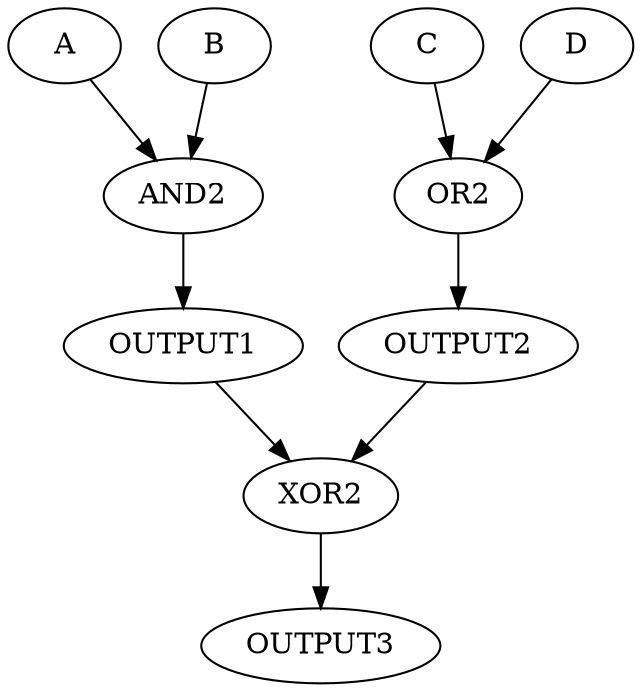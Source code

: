 digraph testand1 {
    A [label="A"];
    B [label="B"];
    GATE1 [label="AND2"];
    O1 [label="OUTPUT1"];

    C [label="C"];
    D [label="D"];
    GATE2 [label="OR2"];
    O2 [label="OUTPUT2"];

    GATE3 [label="XOR2"];
    O3 [label="OUTPUT3"];

    A->GATE1->O1;
    B->GATE1;

    C->GATE2->O2;
    D->GATE2;
    
    O1->GATE3->O3;
    O2->GATE3;
}